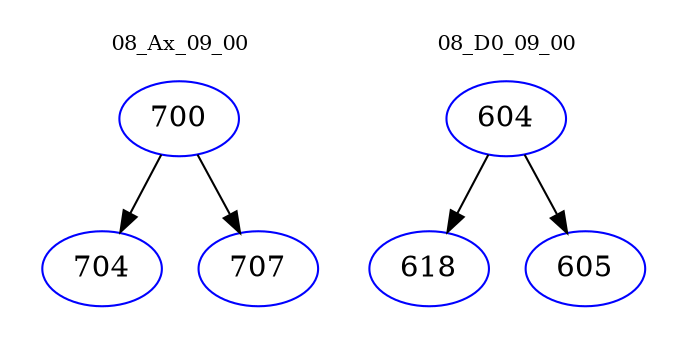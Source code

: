 digraph{
subgraph cluster_0 {
color = white
label = "08_Ax_09_00";
fontsize=10;
T0_700 [label="700", color="blue"]
T0_700 -> T0_704 [color="black"]
T0_704 [label="704", color="blue"]
T0_700 -> T0_707 [color="black"]
T0_707 [label="707", color="blue"]
}
subgraph cluster_1 {
color = white
label = "08_D0_09_00";
fontsize=10;
T1_604 [label="604", color="blue"]
T1_604 -> T1_618 [color="black"]
T1_618 [label="618", color="blue"]
T1_604 -> T1_605 [color="black"]
T1_605 [label="605", color="blue"]
}
}
